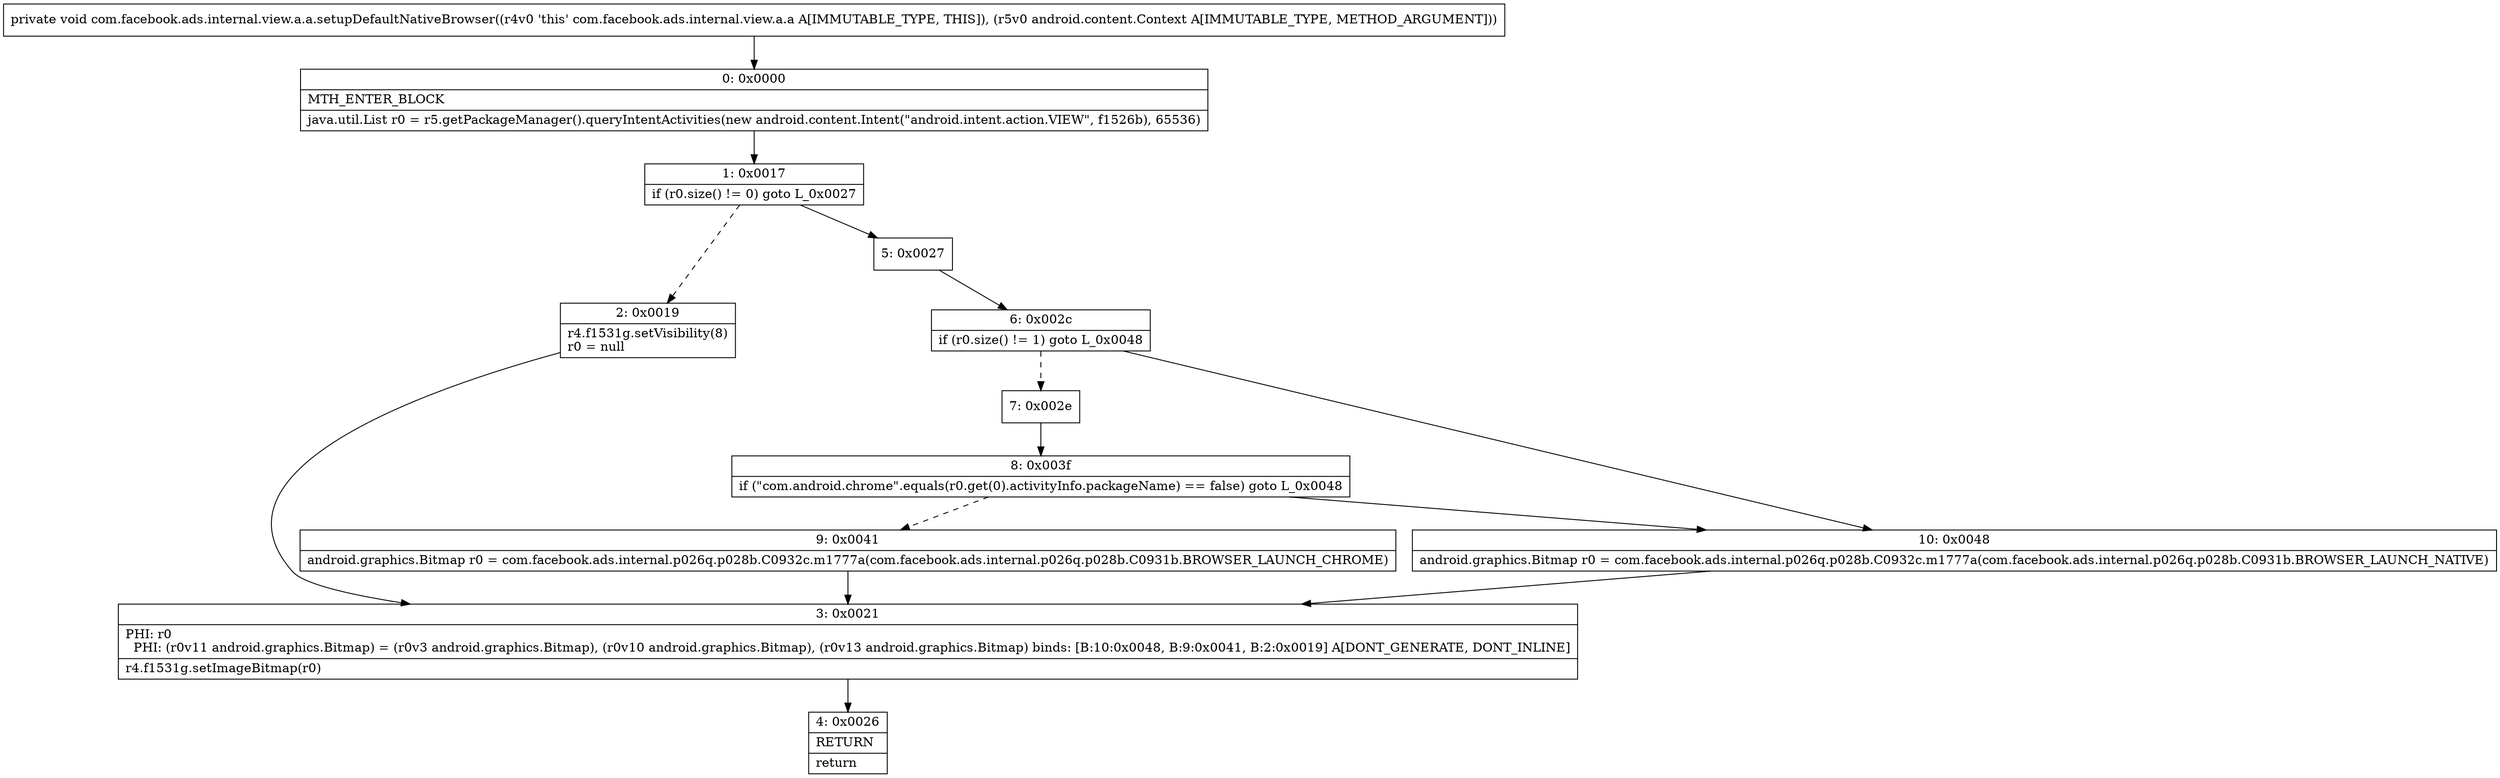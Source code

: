 digraph "CFG forcom.facebook.ads.internal.view.a.a.setupDefaultNativeBrowser(Landroid\/content\/Context;)V" {
Node_0 [shape=record,label="{0\:\ 0x0000|MTH_ENTER_BLOCK\l|java.util.List r0 = r5.getPackageManager().queryIntentActivities(new android.content.Intent(\"android.intent.action.VIEW\", f1526b), 65536)\l}"];
Node_1 [shape=record,label="{1\:\ 0x0017|if (r0.size() != 0) goto L_0x0027\l}"];
Node_2 [shape=record,label="{2\:\ 0x0019|r4.f1531g.setVisibility(8)\lr0 = null\l}"];
Node_3 [shape=record,label="{3\:\ 0x0021|PHI: r0 \l  PHI: (r0v11 android.graphics.Bitmap) = (r0v3 android.graphics.Bitmap), (r0v10 android.graphics.Bitmap), (r0v13 android.graphics.Bitmap) binds: [B:10:0x0048, B:9:0x0041, B:2:0x0019] A[DONT_GENERATE, DONT_INLINE]\l|r4.f1531g.setImageBitmap(r0)\l}"];
Node_4 [shape=record,label="{4\:\ 0x0026|RETURN\l|return\l}"];
Node_5 [shape=record,label="{5\:\ 0x0027}"];
Node_6 [shape=record,label="{6\:\ 0x002c|if (r0.size() != 1) goto L_0x0048\l}"];
Node_7 [shape=record,label="{7\:\ 0x002e}"];
Node_8 [shape=record,label="{8\:\ 0x003f|if (\"com.android.chrome\".equals(r0.get(0).activityInfo.packageName) == false) goto L_0x0048\l}"];
Node_9 [shape=record,label="{9\:\ 0x0041|android.graphics.Bitmap r0 = com.facebook.ads.internal.p026q.p028b.C0932c.m1777a(com.facebook.ads.internal.p026q.p028b.C0931b.BROWSER_LAUNCH_CHROME)\l}"];
Node_10 [shape=record,label="{10\:\ 0x0048|android.graphics.Bitmap r0 = com.facebook.ads.internal.p026q.p028b.C0932c.m1777a(com.facebook.ads.internal.p026q.p028b.C0931b.BROWSER_LAUNCH_NATIVE)\l}"];
MethodNode[shape=record,label="{private void com.facebook.ads.internal.view.a.a.setupDefaultNativeBrowser((r4v0 'this' com.facebook.ads.internal.view.a.a A[IMMUTABLE_TYPE, THIS]), (r5v0 android.content.Context A[IMMUTABLE_TYPE, METHOD_ARGUMENT])) }"];
MethodNode -> Node_0;
Node_0 -> Node_1;
Node_1 -> Node_2[style=dashed];
Node_1 -> Node_5;
Node_2 -> Node_3;
Node_3 -> Node_4;
Node_5 -> Node_6;
Node_6 -> Node_7[style=dashed];
Node_6 -> Node_10;
Node_7 -> Node_8;
Node_8 -> Node_9[style=dashed];
Node_8 -> Node_10;
Node_9 -> Node_3;
Node_10 -> Node_3;
}

